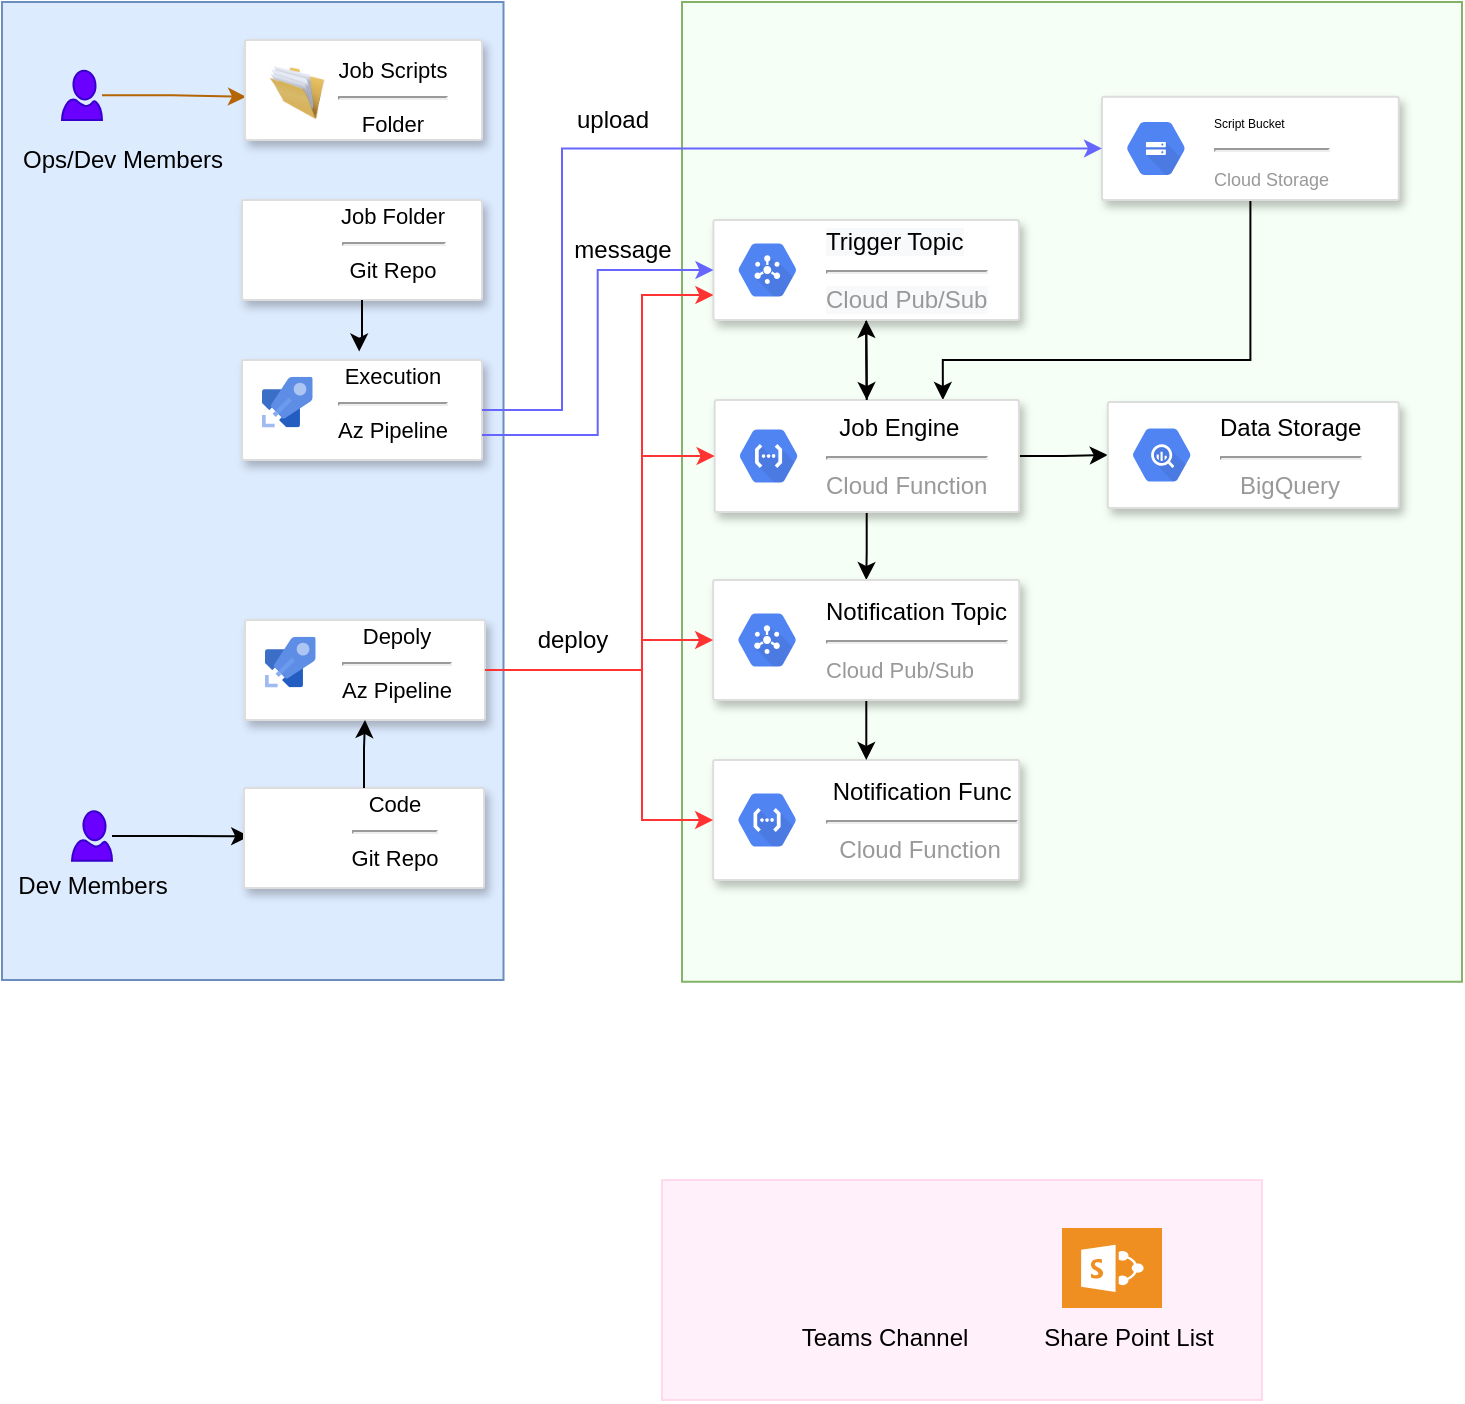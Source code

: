 <mxfile version="17.4.6" type="github">
  <diagram id="f106602c-feb2-e66a-4537-3a34d633f6aa" name="Page-1">
    <mxGraphModel dx="1038" dy="523" grid="1" gridSize="10" guides="1" tooltips="1" connect="1" arrows="1" fold="1" page="1" pageScale="1" pageWidth="1169" pageHeight="827" background="none" math="0" shadow="0">
      <root>
        <mxCell id="0" />
        <mxCell id="1" parent="0" />
        <mxCell id="j8ihXcEk8kIL5qcv9CaY-42" value="" style="whiteSpace=wrap;html=1;fillColor=#FFF0F9;strokeColor=#FFD9EC;" vertex="1" parent="1">
          <mxGeometry x="450" y="630" width="300" height="110" as="geometry" />
        </mxCell>
        <mxCell id="j8ihXcEk8kIL5qcv9CaY-31" value="" style="verticalLabelPosition=bottom;verticalAlign=top;html=1;shape=mxgraph.basic.rect;fillColor2=none;strokeWidth=1;size=20;indent=5;fillColor=#DDEBFF;strokeColor=#6c8ebf;" vertex="1" parent="1">
          <mxGeometry x="120" y="40.94" width="250.75" height="489.06" as="geometry" />
        </mxCell>
        <mxCell id="j8ihXcEk8kIL5qcv9CaY-30" value="" style="verticalLabelPosition=bottom;verticalAlign=top;html=1;shape=mxgraph.basic.rect;fillColor2=none;strokeWidth=1;size=20;indent=5;fillColor=#F5FFF5;strokeColor=#82b366;" vertex="1" parent="1">
          <mxGeometry x="460" y="40.94" width="390" height="489.99" as="geometry" />
        </mxCell>
        <mxCell id="j8ihXcEk8kIL5qcv9CaY-57" style="edgeStyle=orthogonalEdgeStyle;rounded=0;orthogonalLoop=1;jettySize=auto;html=1;entryX=0.75;entryY=0;entryDx=0;entryDy=0;" edge="1" parent="1" source="oRG_ObDm1Sq0MpDUjUs1-2" target="oRG_ObDm1Sq0MpDUjUs1-4">
          <mxGeometry relative="1" as="geometry">
            <Array as="points">
              <mxPoint x="744" y="220" />
              <mxPoint x="590" y="220" />
            </Array>
          </mxGeometry>
        </mxCell>
        <mxCell id="oRG_ObDm1Sq0MpDUjUs1-2" value="" style="strokeColor=#dddddd;shadow=1;strokeWidth=1;rounded=1;absoluteArcSize=1;arcSize=2;" parent="1" vertex="1">
          <mxGeometry x="670" y="88.43" width="148.36" height="51.57" as="geometry" />
        </mxCell>
        <mxCell id="oRG_ObDm1Sq0MpDUjUs1-3" value="&lt;font color=&quot;#000000&quot;&gt;&lt;font style=&quot;font-size: 6px&quot;&gt;Script Bucket&lt;/font&gt;&lt;br&gt;&lt;/font&gt;&lt;hr&gt;&lt;font style=&quot;font-size: 9px&quot;&gt;Cloud Storage&lt;/font&gt;" style="sketch=0;dashed=0;connectable=0;html=1;fillColor=#5184F3;strokeColor=none;shape=mxgraph.gcp2.hexIcon;prIcon=cloud_storage;part=1;labelPosition=right;verticalLabelPosition=middle;align=left;verticalAlign=middle;spacingLeft=5;fontColor=#999999;fontSize=12;" parent="oRG_ObDm1Sq0MpDUjUs1-2" vertex="1">
          <mxGeometry y="0.5" width="44" height="39" relative="1" as="geometry">
            <mxPoint x="5" y="-19.5" as="offset" />
          </mxGeometry>
        </mxCell>
        <mxCell id="j8ihXcEk8kIL5qcv9CaY-52" style="edgeStyle=orthogonalEdgeStyle;rounded=0;orthogonalLoop=1;jettySize=auto;html=1;" edge="1" parent="1" source="oRG_ObDm1Sq0MpDUjUs1-4" target="oRG_ObDm1Sq0MpDUjUs1-14">
          <mxGeometry relative="1" as="geometry" />
        </mxCell>
        <mxCell id="j8ihXcEk8kIL5qcv9CaY-54" style="edgeStyle=orthogonalEdgeStyle;rounded=0;orthogonalLoop=1;jettySize=auto;html=1;" edge="1" parent="1" source="oRG_ObDm1Sq0MpDUjUs1-4" target="oRG_ObDm1Sq0MpDUjUs1-10">
          <mxGeometry relative="1" as="geometry" />
        </mxCell>
        <mxCell id="oRG_ObDm1Sq0MpDUjUs1-4" value="" style="strokeColor=#dddddd;shadow=1;strokeWidth=1;rounded=1;absoluteArcSize=1;arcSize=2;" parent="1" vertex="1">
          <mxGeometry x="476.33" y="240" width="152.14" height="56" as="geometry" />
        </mxCell>
        <mxCell id="oRG_ObDm1Sq0MpDUjUs1-5" value="&lt;font color=&quot;#000000&quot;&gt;&amp;nbsp; Job Engine&amp;nbsp;&lt;br&gt;&lt;/font&gt;&lt;hr&gt;Cloud Function" style="sketch=0;dashed=0;connectable=0;html=1;fillColor=#5184F3;strokeColor=none;shape=mxgraph.gcp2.hexIcon;prIcon=cloud_functions;part=1;labelPosition=right;verticalLabelPosition=middle;align=left;verticalAlign=middle;spacingLeft=5;fontColor=#999999;fontSize=12;" parent="oRG_ObDm1Sq0MpDUjUs1-4" vertex="1">
          <mxGeometry y="0.5" width="44" height="39" relative="1" as="geometry">
            <mxPoint x="5" y="-19.5" as="offset" />
          </mxGeometry>
        </mxCell>
        <mxCell id="j8ihXcEk8kIL5qcv9CaY-51" style="edgeStyle=orthogonalEdgeStyle;rounded=0;orthogonalLoop=1;jettySize=auto;html=1;entryX=0.5;entryY=0;entryDx=0;entryDy=0;" edge="1" parent="oRG_ObDm1Sq0MpDUjUs1-4" source="j8ihXcEk8kIL5qcv9CaY-44" target="oRG_ObDm1Sq0MpDUjUs1-4">
          <mxGeometry relative="1" as="geometry" />
        </mxCell>
        <mxCell id="j8ihXcEk8kIL5qcv9CaY-44" value="" style="strokeColor=#dddddd;shadow=1;strokeWidth=1;rounded=1;absoluteArcSize=1;arcSize=2;fontColor=#000000;" vertex="1" parent="oRG_ObDm1Sq0MpDUjUs1-4">
          <mxGeometry x="-0.61" y="-90" width="152.75" height="50" as="geometry" />
        </mxCell>
        <mxCell id="j8ihXcEk8kIL5qcv9CaY-45" value="&#xa;&#xa;&lt;font color=&quot;#000000&quot; style=&quot;font-family: helvetica; font-size: 12px; font-style: normal; font-weight: 400; letter-spacing: normal; text-align: left; text-indent: 0px; text-transform: none; word-spacing: 0px; background-color: rgb(248, 249, 250);&quot;&gt;Trigger Topic&lt;br&gt;&lt;/font&gt;&lt;hr style=&quot;color: rgb(153, 153, 153); font-family: helvetica; font-size: 12px; font-style: normal; font-weight: 400; letter-spacing: normal; text-align: left; text-indent: 0px; text-transform: none; word-spacing: 0px; background-color: rgb(248, 249, 250);&quot;&gt;&lt;span style=&quot;color: rgb(153, 153, 153); font-family: helvetica; font-size: 12px; font-style: normal; font-weight: 400; letter-spacing: normal; text-align: left; text-indent: 0px; text-transform: none; word-spacing: 0px; background-color: rgb(248, 249, 250); display: inline; float: none;&quot;&gt;Cloud Pub/Sub&lt;/span&gt;&#xa;&#xa;" style="sketch=0;dashed=0;connectable=0;html=1;fillColor=#5184F3;strokeColor=none;shape=mxgraph.gcp2.hexIcon;prIcon=cloud_pubsub;part=1;labelPosition=right;verticalLabelPosition=middle;align=left;verticalAlign=middle;spacingLeft=5;fontColor=#999999;fontSize=12;" vertex="1" parent="j8ihXcEk8kIL5qcv9CaY-44">
          <mxGeometry y="0.5" width="44" height="39" relative="1" as="geometry">
            <mxPoint x="5" y="-19.5" as="offset" />
          </mxGeometry>
        </mxCell>
        <mxCell id="j8ihXcEk8kIL5qcv9CaY-55" style="edgeStyle=orthogonalEdgeStyle;rounded=0;orthogonalLoop=1;jettySize=auto;html=1;" edge="1" parent="oRG_ObDm1Sq0MpDUjUs1-4" source="oRG_ObDm1Sq0MpDUjUs1-4" target="j8ihXcEk8kIL5qcv9CaY-44">
          <mxGeometry relative="1" as="geometry" />
        </mxCell>
        <mxCell id="oRG_ObDm1Sq0MpDUjUs1-10" value="" style="strokeColor=#dddddd;shadow=1;strokeWidth=1;rounded=1;absoluteArcSize=1;arcSize=2;fontColor=#000000;" parent="1" vertex="1">
          <mxGeometry x="672.89" y="241" width="145.47" height="53" as="geometry" />
        </mxCell>
        <mxCell id="oRG_ObDm1Sq0MpDUjUs1-11" value="&lt;font color=&quot;#000000&quot;&gt;Data Storage&lt;br&gt;&lt;/font&gt;&lt;hr&gt;&amp;nbsp; &amp;nbsp;BigQuery" style="sketch=0;dashed=0;connectable=0;html=1;fillColor=#5184F3;strokeColor=none;shape=mxgraph.gcp2.hexIcon;prIcon=bigquery;part=1;labelPosition=right;verticalLabelPosition=middle;align=left;verticalAlign=middle;spacingLeft=5;fontColor=#999999;fontSize=12;" parent="oRG_ObDm1Sq0MpDUjUs1-10" vertex="1">
          <mxGeometry y="0.5" width="44" height="39" relative="1" as="geometry">
            <mxPoint x="5" y="-19.5" as="offset" />
          </mxGeometry>
        </mxCell>
        <mxCell id="oRG_ObDm1Sq0MpDUjUs1-12" value="" style="strokeColor=#dddddd;shadow=1;strokeWidth=1;rounded=1;absoluteArcSize=1;arcSize=2;" parent="1" vertex="1">
          <mxGeometry x="475.565" y="420" width="153.06" height="60" as="geometry" />
        </mxCell>
        <mxCell id="oRG_ObDm1Sq0MpDUjUs1-13" value="&lt;font color=&quot;#000000&quot;&gt;&amp;nbsp;Notification Func&amp;nbsp;&lt;br&gt;&lt;/font&gt;&lt;hr&gt;&amp;nbsp; Cloud Function" style="sketch=0;dashed=0;connectable=0;html=1;fillColor=#5184F3;strokeColor=none;shape=mxgraph.gcp2.hexIcon;prIcon=cloud_functions;part=1;labelPosition=right;verticalLabelPosition=middle;align=left;verticalAlign=middle;spacingLeft=5;fontColor=#999999;fontSize=12;" parent="oRG_ObDm1Sq0MpDUjUs1-12" vertex="1">
          <mxGeometry y="0.5" width="44" height="39" relative="1" as="geometry">
            <mxPoint x="5" y="-19.5" as="offset" />
          </mxGeometry>
        </mxCell>
        <mxCell id="j8ihXcEk8kIL5qcv9CaY-53" value="" style="edgeStyle=orthogonalEdgeStyle;rounded=0;orthogonalLoop=1;jettySize=auto;html=1;" edge="1" parent="1" source="oRG_ObDm1Sq0MpDUjUs1-14" target="oRG_ObDm1Sq0MpDUjUs1-12">
          <mxGeometry relative="1" as="geometry" />
        </mxCell>
        <mxCell id="oRG_ObDm1Sq0MpDUjUs1-14" value="" style="strokeColor=#dddddd;shadow=1;strokeWidth=1;rounded=1;absoluteArcSize=1;arcSize=2;fontColor=#000000;" parent="1" vertex="1">
          <mxGeometry x="475.565" y="330" width="153.06" height="60" as="geometry" />
        </mxCell>
        <mxCell id="oRG_ObDm1Sq0MpDUjUs1-15" value="&lt;font color=&quot;#000000&quot;&gt;Notification Topic&lt;br&gt;&lt;/font&gt;&lt;hr&gt;&lt;font style=&quot;font-size: 11px&quot;&gt;Cloud Pub/Sub&lt;/font&gt;" style="sketch=0;dashed=0;connectable=0;html=1;fillColor=#5184F3;strokeColor=none;shape=mxgraph.gcp2.hexIcon;prIcon=cloud_pubsub;part=1;labelPosition=right;verticalLabelPosition=middle;align=left;verticalAlign=middle;spacingLeft=5;fontColor=#999999;fontSize=12;" parent="oRG_ObDm1Sq0MpDUjUs1-14" vertex="1">
          <mxGeometry y="0.5" width="44" height="39" relative="1" as="geometry">
            <mxPoint x="5" y="-19.5" as="offset" />
          </mxGeometry>
        </mxCell>
        <mxCell id="bpUo_FdMC0Z0EyupxBaY-35" style="edgeStyle=orthogonalEdgeStyle;rounded=0;orthogonalLoop=1;jettySize=auto;html=1;entryX=0.018;entryY=0.515;entryDx=0;entryDy=0;entryPerimeter=0;fillColor=#fad7ac;strokeColor=#b46504;" parent="1" source="bpUo_FdMC0Z0EyupxBaY-34" target="bpUo_FdMC0Z0EyupxBaY-26" edge="1">
          <mxGeometry relative="1" as="geometry" />
        </mxCell>
        <mxCell id="bpUo_FdMC0Z0EyupxBaY-34" value="" style="verticalLabelPosition=bottom;html=1;verticalAlign=top;align=center;strokeColor=#3700CC;fillColor=#6a00ff;shape=mxgraph.azure.user;rounded=0;shadow=0;glass=0;sketch=0;fontColor=#ffffff;" parent="1" vertex="1">
          <mxGeometry x="150" y="75.35" width="20" height="24.66" as="geometry" />
        </mxCell>
        <mxCell id="bpUo_FdMC0Z0EyupxBaY-18" value="" style="group" parent="1" vertex="1" connectable="0">
          <mxGeometry x="240" y="140" width="120" height="50" as="geometry" />
        </mxCell>
        <mxCell id="bpUo_FdMC0Z0EyupxBaY-15" value="" style="strokeColor=#dddddd;shadow=1;strokeWidth=1;rounded=1;absoluteArcSize=1;arcSize=2;" parent="bpUo_FdMC0Z0EyupxBaY-18" vertex="1">
          <mxGeometry width="120.0" height="50" as="geometry" />
        </mxCell>
        <mxCell id="bpUo_FdMC0Z0EyupxBaY-16" value="&lt;blockquote style=&quot;margin: 0 0 0 40px ; border: none ; padding: 0px&quot;&gt;&lt;span style=&quot;font-size: 11px&quot;&gt;Job Folder&lt;/span&gt;&lt;/blockquote&gt;&lt;blockquote style=&quot;margin: 0 0 0 40px ; border: none ; padding: 0px&quot;&gt;&lt;font style=&quot;font-size: 11px&quot;&gt;&lt;hr&gt;Git Repo&lt;/font&gt;&lt;/blockquote&gt;" style="text;html=1;resizable=0;autosize=1;align=center;verticalAlign=middle;points=[];fillColor=none;strokeColor=none;rounded=0;" parent="bpUo_FdMC0Z0EyupxBaY-18" vertex="1">
          <mxGeometry y="-3.971" width="110" height="50" as="geometry" />
        </mxCell>
        <mxCell id="lQKMeBecdqRDSWAY5cYK-1" value="" style="shape=image;html=1;verticalAlign=top;verticalLabelPosition=bottom;labelBackgroundColor=#ffffff;imageAspect=0;aspect=fixed;image=https://cdn3.iconfinder.com/data/icons/social-media-2169/24/social_media_social_media_logo_git-128.png" parent="bpUo_FdMC0Z0EyupxBaY-18" vertex="1">
          <mxGeometry x="9.78" y="10.94" width="29.06" height="29.06" as="geometry" />
        </mxCell>
        <mxCell id="j8ihXcEk8kIL5qcv9CaY-13" value="" style="group" vertex="1" connectable="0" parent="1">
          <mxGeometry x="240" y="60" width="121.5" height="310" as="geometry" />
        </mxCell>
        <mxCell id="bpUo_FdMC0Z0EyupxBaY-25" value="" style="strokeColor=#dddddd;shadow=1;strokeWidth=1;rounded=1;absoluteArcSize=1;arcSize=2;" parent="j8ihXcEk8kIL5qcv9CaY-13" vertex="1">
          <mxGeometry x="1.501" width="118.499" height="50" as="geometry" />
        </mxCell>
        <mxCell id="bpUo_FdMC0Z0EyupxBaY-26" value="&lt;blockquote style=&quot;margin: 0 0 0 40px ; border: none ; padding: 0px&quot;&gt;&lt;span style=&quot;font-size: 11px&quot;&gt;Job Scripts&lt;/span&gt;&lt;/blockquote&gt;&lt;blockquote style=&quot;margin: 0 0 0 40px ; border: none ; padding: 0px&quot;&gt;&lt;font style=&quot;font-size: 11px&quot;&gt;&lt;hr&gt;Folder&lt;/font&gt;&lt;/blockquote&gt;" style="text;html=1;resizable=0;autosize=1;align=center;verticalAlign=middle;points=[];fillColor=none;strokeColor=none;rounded=0;" parent="j8ihXcEk8kIL5qcv9CaY-13" vertex="1">
          <mxGeometry y="2.679" width="110" height="50" as="geometry" />
        </mxCell>
        <mxCell id="PlTXi9dPVwTUDiqTKwLx-1074" value="" style="image;html=1;image=img/lib/clip_art/general/Full_Folder_128x128.png;fontSize=12;fontColor=#FFFFFF;fillColor=#9E1FFF;" parent="j8ihXcEk8kIL5qcv9CaY-13" vertex="1">
          <mxGeometry x="13.753" y="11.586" width="27.37" height="29.357" as="geometry" />
        </mxCell>
        <mxCell id="j8ihXcEk8kIL5qcv9CaY-70" value="" style="group" vertex="1" connectable="0" parent="j8ihXcEk8kIL5qcv9CaY-13">
          <mxGeometry x="1.5" y="290" width="120" height="50" as="geometry" />
        </mxCell>
        <mxCell id="j8ihXcEk8kIL5qcv9CaY-71" value="" style="strokeColor=#dddddd;shadow=1;strokeWidth=1;rounded=1;absoluteArcSize=1;arcSize=2;" vertex="1" parent="j8ihXcEk8kIL5qcv9CaY-70">
          <mxGeometry width="120.0" height="50" as="geometry" />
        </mxCell>
        <mxCell id="j8ihXcEk8kIL5qcv9CaY-72" value="&lt;blockquote style=&quot;margin: 0 0 0 40px ; border: none ; padding: 0px&quot;&gt;&lt;span style=&quot;font-size: 11px&quot;&gt;Depoly&lt;/span&gt;&lt;/blockquote&gt;&lt;blockquote style=&quot;margin: 0 0 0 40px ; border: none ; padding: 0px&quot;&gt;&lt;font style=&quot;font-size: 11px&quot;&gt;&lt;hr&gt;Az Pipeline&lt;/font&gt;&lt;/blockquote&gt;" style="text;html=1;resizable=0;autosize=1;align=center;verticalAlign=middle;points=[];fillColor=none;strokeColor=none;rounded=0;" vertex="1" parent="j8ihXcEk8kIL5qcv9CaY-70">
          <mxGeometry x="-5" y="-3.971" width="120" height="50" as="geometry" />
        </mxCell>
        <mxCell id="j8ihXcEk8kIL5qcv9CaY-73" value="" style="sketch=0;aspect=fixed;html=1;points=[];align=center;image;fontSize=12;image=img/lib/mscae/Azure_Pipelines.svg;fontColor=#007FFF;fillColor=#FFEBFA;" vertex="1" parent="j8ihXcEk8kIL5qcv9CaY-70">
          <mxGeometry x="9.998" y="8.35" width="25.35" height="25.35" as="geometry" />
        </mxCell>
        <mxCell id="j8ihXcEk8kIL5qcv9CaY-14" value="" style="group" vertex="1" connectable="0" parent="1">
          <mxGeometry x="240" y="220" width="120" height="50" as="geometry" />
        </mxCell>
        <mxCell id="j8ihXcEk8kIL5qcv9CaY-15" value="" style="strokeColor=#dddddd;shadow=1;strokeWidth=1;rounded=1;absoluteArcSize=1;arcSize=2;" vertex="1" parent="j8ihXcEk8kIL5qcv9CaY-14">
          <mxGeometry width="120.0" height="50" as="geometry" />
        </mxCell>
        <mxCell id="j8ihXcEk8kIL5qcv9CaY-16" value="&lt;blockquote style=&quot;margin: 0 0 0 40px ; border: none ; padding: 0px&quot;&gt;&lt;span style=&quot;font-size: 11px&quot;&gt;Execution&lt;/span&gt;&lt;/blockquote&gt;&lt;blockquote style=&quot;margin: 0 0 0 40px ; border: none ; padding: 0px&quot;&gt;&lt;font style=&quot;font-size: 11px&quot;&gt;&lt;hr&gt;Az Pipeline&lt;/font&gt;&lt;/blockquote&gt;" style="text;html=1;resizable=0;autosize=1;align=center;verticalAlign=middle;points=[];fillColor=none;strokeColor=none;rounded=0;" vertex="1" parent="j8ihXcEk8kIL5qcv9CaY-14">
          <mxGeometry x="-5" y="-3.971" width="120" height="50" as="geometry" />
        </mxCell>
        <mxCell id="PlTXi9dPVwTUDiqTKwLx-1064" value="" style="sketch=0;aspect=fixed;html=1;points=[];align=center;image;fontSize=12;image=img/lib/mscae/Azure_Pipelines.svg;fontColor=#007FFF;fillColor=#FFEBFA;" parent="j8ihXcEk8kIL5qcv9CaY-14" vertex="1">
          <mxGeometry x="9.998" y="8.35" width="25.35" height="25.35" as="geometry" />
        </mxCell>
        <mxCell id="j8ihXcEk8kIL5qcv9CaY-20" style="edgeStyle=orthogonalEdgeStyle;rounded=0;orthogonalLoop=1;jettySize=auto;html=1;entryX=0.53;entryY=-0.005;entryDx=0;entryDy=0;entryPerimeter=0;" edge="1" parent="1" source="bpUo_FdMC0Z0EyupxBaY-15" target="j8ihXcEk8kIL5qcv9CaY-16">
          <mxGeometry relative="1" as="geometry" />
        </mxCell>
        <mxCell id="j8ihXcEk8kIL5qcv9CaY-22" style="edgeStyle=orthogonalEdgeStyle;rounded=0;orthogonalLoop=1;jettySize=auto;html=1;entryX=0;entryY=0.5;entryDx=0;entryDy=0;strokeColor=#6666FF;" edge="1" parent="1" source="j8ihXcEk8kIL5qcv9CaY-15" target="oRG_ObDm1Sq0MpDUjUs1-2">
          <mxGeometry relative="1" as="geometry">
            <Array as="points">
              <mxPoint x="400" y="245" />
              <mxPoint x="400" y="114" />
            </Array>
          </mxGeometry>
        </mxCell>
        <mxCell id="j8ihXcEk8kIL5qcv9CaY-32" value="Ops/Dev Members" style="text;html=1;resizable=0;autosize=1;align=center;verticalAlign=middle;points=[];fillColor=none;strokeColor=none;rounded=0;" vertex="1" parent="1">
          <mxGeometry x="120" y="110" width="120" height="20" as="geometry" />
        </mxCell>
        <mxCell id="j8ihXcEk8kIL5qcv9CaY-35" value="" style="group" vertex="1" connectable="0" parent="1">
          <mxGeometry x="511" y="649" width="100" height="70" as="geometry" />
        </mxCell>
        <mxCell id="NVHOe3dstHH1mAVfR4si-49" value="" style="shape=image;html=1;verticalAlign=top;verticalLabelPosition=bottom;labelBackgroundColor=#ffffff;imageAspect=0;aspect=fixed;image=https://cdn0.iconfinder.com/data/icons/logos-microsoft-office-365/128/Microsoft_Office-10-128.png;strokeColor=#E4C2FF;fillColor=#ECCCFF;gradientColor=none;" parent="j8ihXcEk8kIL5qcv9CaY-35" vertex="1">
          <mxGeometry x="20" width="50" height="50" as="geometry" />
        </mxCell>
        <mxCell id="j8ihXcEk8kIL5qcv9CaY-34" value="Teams Channel" style="text;html=1;resizable=0;autosize=1;align=center;verticalAlign=middle;points=[];fillColor=none;strokeColor=none;rounded=0;" vertex="1" parent="j8ihXcEk8kIL5qcv9CaY-35">
          <mxGeometry y="50" width="100" height="20" as="geometry" />
        </mxCell>
        <mxCell id="j8ihXcEk8kIL5qcv9CaY-39" value="" style="group" vertex="1" connectable="0" parent="1">
          <mxGeometry x="633.06" y="654" width="100" height="65" as="geometry" />
        </mxCell>
        <mxCell id="j8ihXcEk8kIL5qcv9CaY-37" value="" style="shadow=0;dashed=0;html=1;strokeColor=none;fillColor=#EF8F21;labelPosition=center;verticalLabelPosition=bottom;verticalAlign=top;align=center;outlineConnect=0;shape=mxgraph.veeam.ms_sharepoint;" vertex="1" parent="j8ihXcEk8kIL5qcv9CaY-39">
          <mxGeometry x="16.94" width="50" height="40" as="geometry" />
        </mxCell>
        <mxCell id="j8ihXcEk8kIL5qcv9CaY-38" value="Share Point List" style="text;html=1;resizable=0;autosize=1;align=center;verticalAlign=middle;points=[];fillColor=none;strokeColor=none;rounded=0;" vertex="1" parent="j8ihXcEk8kIL5qcv9CaY-39">
          <mxGeometry y="45" width="100" height="20" as="geometry" />
        </mxCell>
        <mxCell id="j8ihXcEk8kIL5qcv9CaY-58" style="edgeStyle=orthogonalEdgeStyle;rounded=0;orthogonalLoop=1;jettySize=auto;html=1;exitX=1;exitY=0.75;exitDx=0;exitDy=0;entryX=0;entryY=0.5;entryDx=0;entryDy=0;strokeColor=#6666FF;" edge="1" parent="1" source="j8ihXcEk8kIL5qcv9CaY-15" target="j8ihXcEk8kIL5qcv9CaY-44">
          <mxGeometry relative="1" as="geometry" />
        </mxCell>
        <mxCell id="j8ihXcEk8kIL5qcv9CaY-59" value="upload" style="text;html=1;resizable=0;autosize=1;align=center;verticalAlign=middle;points=[];fillColor=none;strokeColor=none;rounded=0;" vertex="1" parent="1">
          <mxGeometry x="400" y="90" width="50" height="20" as="geometry" />
        </mxCell>
        <mxCell id="j8ihXcEk8kIL5qcv9CaY-61" value="message" style="text;html=1;resizable=0;autosize=1;align=center;verticalAlign=middle;points=[];fillColor=none;strokeColor=none;rounded=0;" vertex="1" parent="1">
          <mxGeometry x="400" y="155" width="60" height="20" as="geometry" />
        </mxCell>
        <mxCell id="j8ihXcEk8kIL5qcv9CaY-75" style="edgeStyle=orthogonalEdgeStyle;rounded=0;orthogonalLoop=1;jettySize=auto;html=1;entryX=-0.024;entryY=0.563;entryDx=0;entryDy=0;entryPerimeter=0;" edge="1" parent="1" source="j8ihXcEk8kIL5qcv9CaY-64" target="j8ihXcEk8kIL5qcv9CaY-68">
          <mxGeometry relative="1" as="geometry" />
        </mxCell>
        <mxCell id="j8ihXcEk8kIL5qcv9CaY-64" value="" style="verticalLabelPosition=bottom;html=1;verticalAlign=top;align=center;strokeColor=#3700CC;fillColor=#6a00ff;shape=mxgraph.azure.user;rounded=0;shadow=0;glass=0;sketch=0;fontColor=#ffffff;" vertex="1" parent="1">
          <mxGeometry x="155" y="445.67" width="20" height="24.66" as="geometry" />
        </mxCell>
        <mxCell id="j8ihXcEk8kIL5qcv9CaY-65" value="Dev Members" style="text;html=1;resizable=0;autosize=1;align=center;verticalAlign=middle;points=[];fillColor=none;strokeColor=none;rounded=0;" vertex="1" parent="1">
          <mxGeometry x="120" y="473" width="90" height="20" as="geometry" />
        </mxCell>
        <mxCell id="j8ihXcEk8kIL5qcv9CaY-66" value="" style="group" vertex="1" connectable="0" parent="1">
          <mxGeometry x="241" y="434" width="120" height="50" as="geometry" />
        </mxCell>
        <mxCell id="j8ihXcEk8kIL5qcv9CaY-67" value="" style="strokeColor=#dddddd;shadow=1;strokeWidth=1;rounded=1;absoluteArcSize=1;arcSize=2;" vertex="1" parent="j8ihXcEk8kIL5qcv9CaY-66">
          <mxGeometry width="120.0" height="50" as="geometry" />
        </mxCell>
        <mxCell id="j8ihXcEk8kIL5qcv9CaY-68" value="&lt;blockquote style=&quot;margin: 0 0 0 40px ; border: none ; padding: 0px&quot;&gt;&lt;span style=&quot;font-size: 11px&quot;&gt;Code&lt;/span&gt;&lt;/blockquote&gt;&lt;blockquote style=&quot;margin: 0 0 0 40px ; border: none ; padding: 0px&quot;&gt;&lt;font style=&quot;font-size: 11px&quot;&gt;&lt;hr&gt;Git Repo&lt;/font&gt;&lt;/blockquote&gt;" style="text;html=1;resizable=0;autosize=1;align=center;verticalAlign=middle;points=[];fillColor=none;strokeColor=none;rounded=0;" vertex="1" parent="j8ihXcEk8kIL5qcv9CaY-66">
          <mxGeometry x="5" y="-3.971" width="100" height="50" as="geometry" />
        </mxCell>
        <mxCell id="j8ihXcEk8kIL5qcv9CaY-69" value="" style="shape=image;html=1;verticalAlign=top;verticalLabelPosition=bottom;labelBackgroundColor=#ffffff;imageAspect=0;aspect=fixed;image=https://cdn3.iconfinder.com/data/icons/social-media-2169/24/social_media_social_media_logo_git-128.png" vertex="1" parent="j8ihXcEk8kIL5qcv9CaY-66">
          <mxGeometry x="9.78" y="10.94" width="29.06" height="29.06" as="geometry" />
        </mxCell>
        <mxCell id="j8ihXcEk8kIL5qcv9CaY-74" style="edgeStyle=orthogonalEdgeStyle;rounded=0;orthogonalLoop=1;jettySize=auto;html=1;entryX=0.5;entryY=1;entryDx=0;entryDy=0;" edge="1" parent="1" source="j8ihXcEk8kIL5qcv9CaY-67" target="j8ihXcEk8kIL5qcv9CaY-71">
          <mxGeometry relative="1" as="geometry">
            <mxPoint x="300" y="410" as="targetPoint" />
          </mxGeometry>
        </mxCell>
        <mxCell id="j8ihXcEk8kIL5qcv9CaY-76" style="edgeStyle=orthogonalEdgeStyle;rounded=0;orthogonalLoop=1;jettySize=auto;html=1;entryX=0;entryY=0.5;entryDx=0;entryDy=0;strokeColor=#FF3333;" edge="1" parent="1" source="j8ihXcEk8kIL5qcv9CaY-71" target="oRG_ObDm1Sq0MpDUjUs1-4">
          <mxGeometry relative="1" as="geometry">
            <Array as="points">
              <mxPoint x="440" y="375" />
              <mxPoint x="440" y="268" />
            </Array>
          </mxGeometry>
        </mxCell>
        <mxCell id="j8ihXcEk8kIL5qcv9CaY-77" style="edgeStyle=orthogonalEdgeStyle;rounded=0;orthogonalLoop=1;jettySize=auto;html=1;entryX=0;entryY=0.5;entryDx=0;entryDy=0;strokeColor=#FF3333;" edge="1" parent="1" source="j8ihXcEk8kIL5qcv9CaY-71" target="oRG_ObDm1Sq0MpDUjUs1-12">
          <mxGeometry relative="1" as="geometry">
            <Array as="points">
              <mxPoint x="440" y="375" />
              <mxPoint x="440" y="450" />
            </Array>
          </mxGeometry>
        </mxCell>
        <mxCell id="j8ihXcEk8kIL5qcv9CaY-80" value="" style="edgeStyle=orthogonalEdgeStyle;rounded=0;orthogonalLoop=1;jettySize=auto;html=1;strokeColor=#FF3333;entryX=0;entryY=0.75;entryDx=0;entryDy=0;" edge="1" parent="1" source="j8ihXcEk8kIL5qcv9CaY-71" target="j8ihXcEk8kIL5qcv9CaY-44">
          <mxGeometry relative="1" as="geometry">
            <Array as="points">
              <mxPoint x="440" y="375" />
              <mxPoint x="440" y="188" />
            </Array>
          </mxGeometry>
        </mxCell>
        <mxCell id="j8ihXcEk8kIL5qcv9CaY-82" style="edgeStyle=orthogonalEdgeStyle;rounded=0;orthogonalLoop=1;jettySize=auto;html=1;entryX=0;entryY=0.5;entryDx=0;entryDy=0;strokeColor=#FF3333;exitX=0.987;exitY=0.683;exitDx=0;exitDy=0;exitPerimeter=0;" edge="1" parent="1" source="j8ihXcEk8kIL5qcv9CaY-31" target="oRG_ObDm1Sq0MpDUjUs1-14">
          <mxGeometry relative="1" as="geometry">
            <Array as="points">
              <mxPoint x="440" y="375" />
              <mxPoint x="440" y="360" />
            </Array>
          </mxGeometry>
        </mxCell>
        <mxCell id="j8ihXcEk8kIL5qcv9CaY-83" value="deploy" style="text;html=1;resizable=0;autosize=1;align=center;verticalAlign=middle;points=[];fillColor=none;strokeColor=none;rounded=0;" vertex="1" parent="1">
          <mxGeometry x="380" y="350" width="50" height="20" as="geometry" />
        </mxCell>
      </root>
    </mxGraphModel>
  </diagram>
</mxfile>
